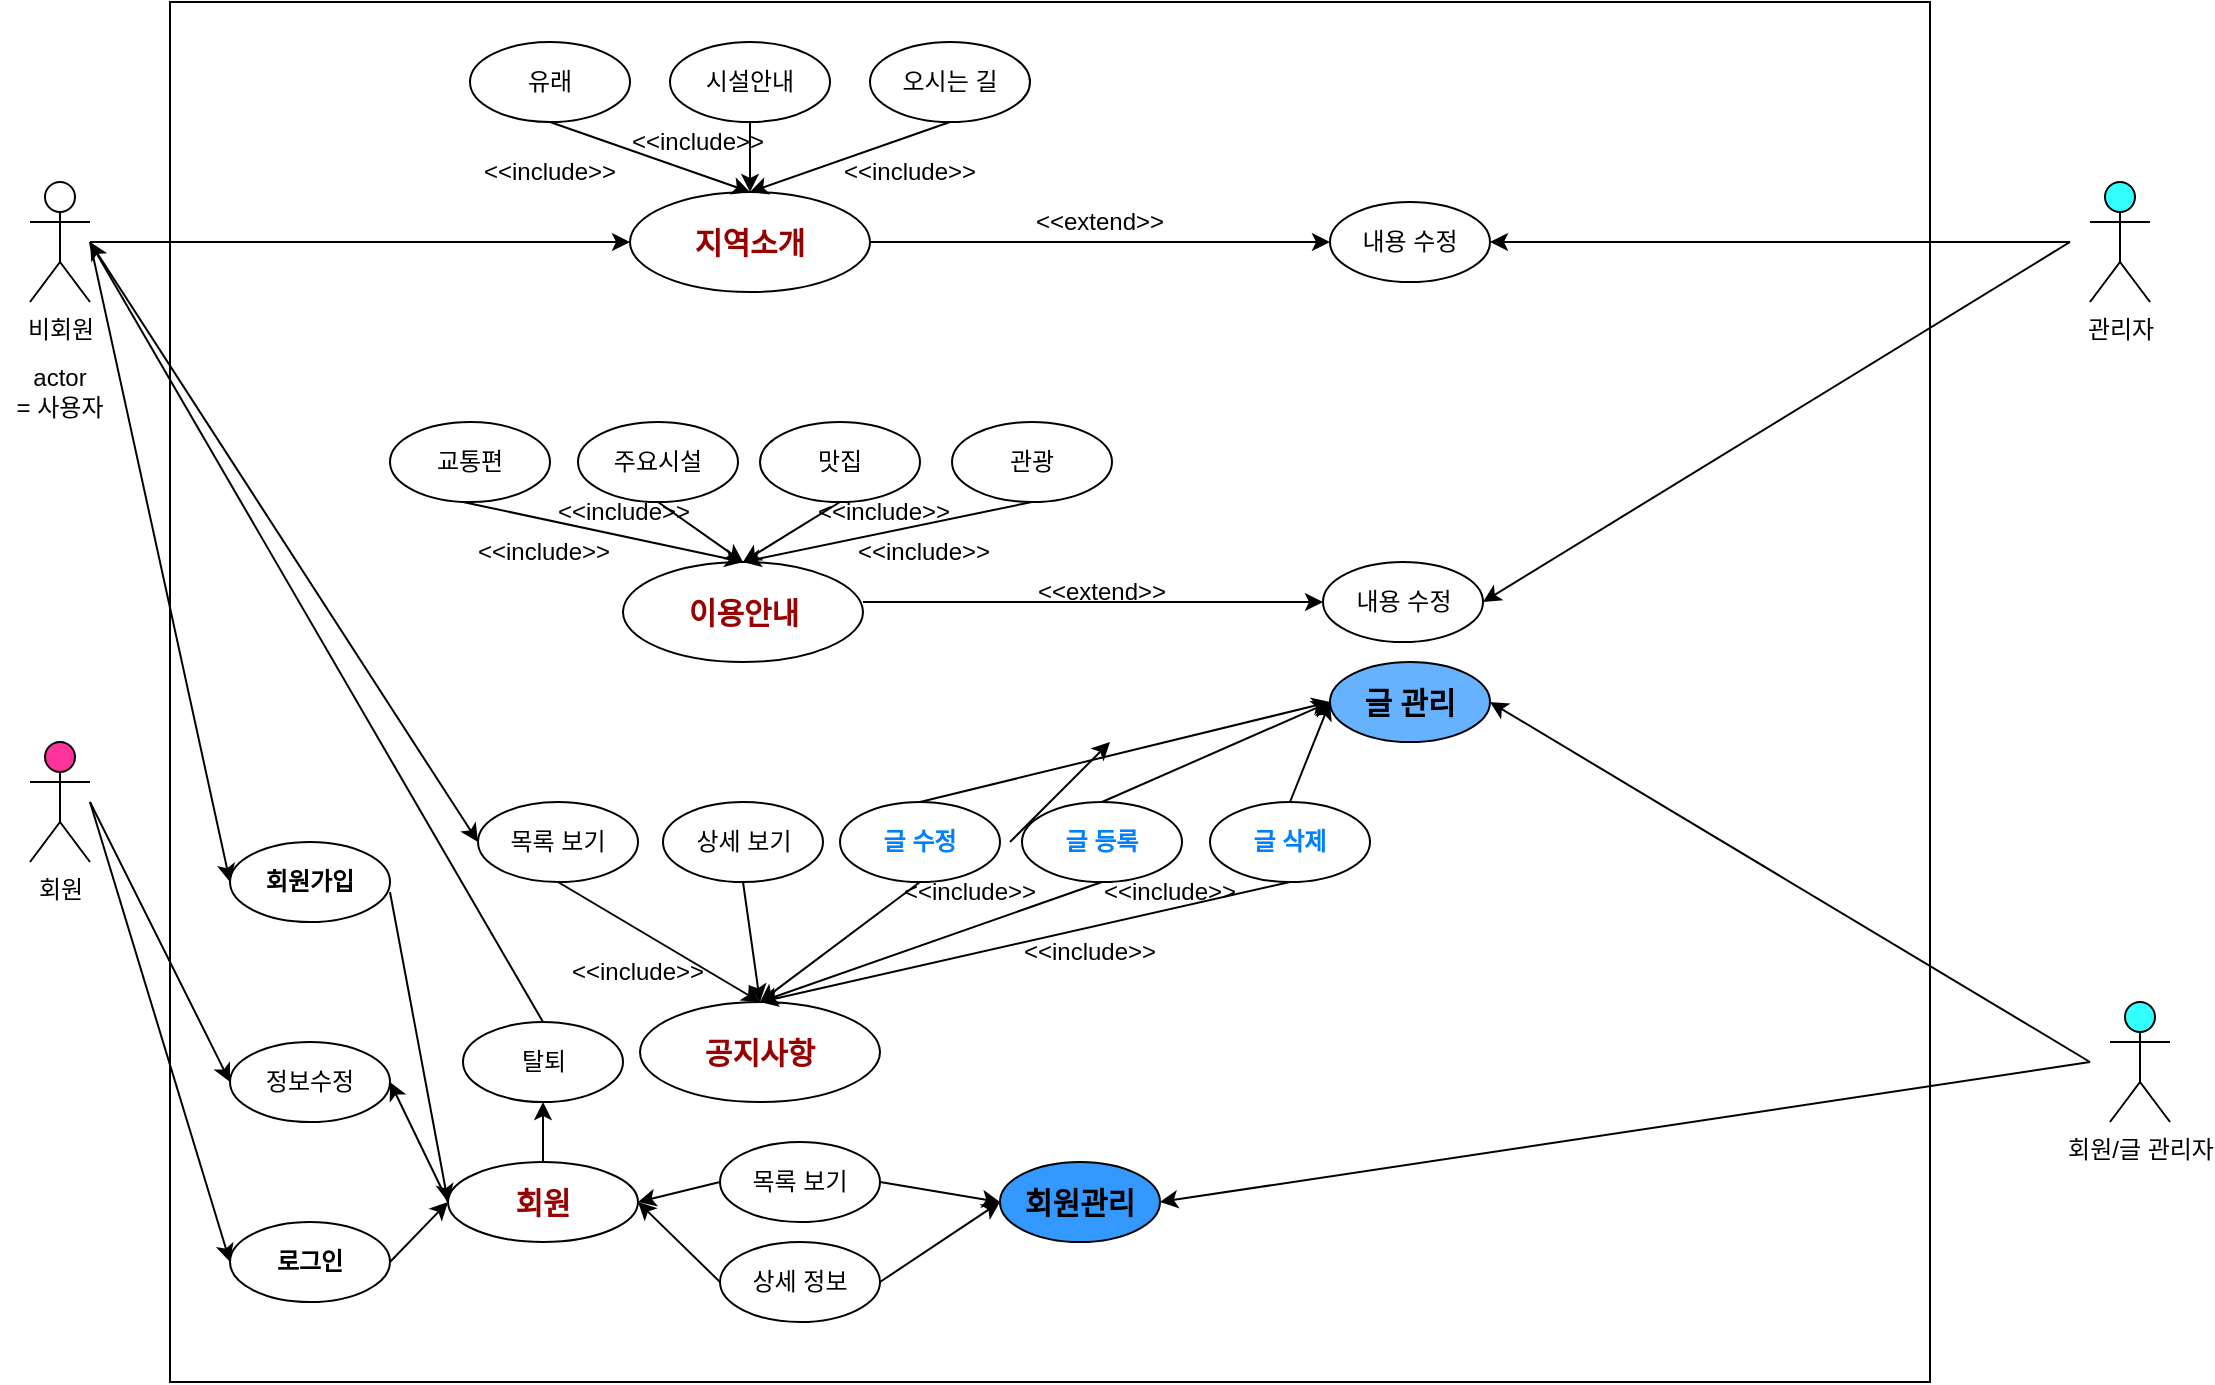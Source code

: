 <mxfile version="24.2.1" type="device">
  <diagram name="페이지-1" id="UIZ_fFcE490EXL_qKaht">
    <mxGraphModel dx="510" dy="682" grid="1" gridSize="10" guides="1" tooltips="1" connect="1" arrows="1" fold="1" page="1" pageScale="1" pageWidth="827" pageHeight="1169" math="0" shadow="0">
      <root>
        <mxCell id="0" />
        <mxCell id="1" parent="0" />
        <mxCell id="VCEPZP-8wVrw8R5r4wLB-1" value="비회원" style="shape=umlActor;verticalLabelPosition=bottom;verticalAlign=top;html=1;outlineConnect=0;" parent="1" vertex="1">
          <mxGeometry x="50" y="130" width="30" height="60" as="geometry" />
        </mxCell>
        <mxCell id="VCEPZP-8wVrw8R5r4wLB-2" value="actor&lt;div&gt;= 사용자&lt;/div&gt;" style="text;html=1;align=center;verticalAlign=middle;whiteSpace=wrap;rounded=0;" parent="1" vertex="1">
          <mxGeometry x="35" y="220" width="60" height="30" as="geometry" />
        </mxCell>
        <mxCell id="VCEPZP-8wVrw8R5r4wLB-5" value="회원" style="shape=umlActor;verticalLabelPosition=bottom;verticalAlign=top;html=1;outlineConnect=0;fillColor=#FF3399;" parent="1" vertex="1">
          <mxGeometry x="50" y="410" width="30" height="60" as="geometry" />
        </mxCell>
        <mxCell id="VCEPZP-8wVrw8R5r4wLB-6" value="" style="rounded=0;whiteSpace=wrap;html=1;" parent="1" vertex="1">
          <mxGeometry x="120" y="40" width="880" height="690" as="geometry" />
        </mxCell>
        <mxCell id="VCEPZP-8wVrw8R5r4wLB-7" value="관리자" style="shape=umlActor;verticalLabelPosition=bottom;verticalAlign=top;html=1;outlineConnect=0;fillColor=#33FFFF;" parent="1" vertex="1">
          <mxGeometry x="1080" y="130" width="30" height="60" as="geometry" />
        </mxCell>
        <mxCell id="VCEPZP-8wVrw8R5r4wLB-15" value="&lt;b&gt;&lt;font style=&quot;font-size: 15px;&quot; color=&quot;#990000&quot;&gt;지역소개&lt;/font&gt;&lt;/b&gt;" style="ellipse;whiteSpace=wrap;html=1;" parent="1" vertex="1">
          <mxGeometry x="350" y="135" width="120" height="50" as="geometry" />
        </mxCell>
        <mxCell id="VCEPZP-8wVrw8R5r4wLB-16" value="유래" style="ellipse;whiteSpace=wrap;html=1;" parent="1" vertex="1">
          <mxGeometry x="270" y="60" width="80" height="40" as="geometry" />
        </mxCell>
        <mxCell id="VCEPZP-8wVrw8R5r4wLB-17" value="시설안내" style="ellipse;whiteSpace=wrap;html=1;" parent="1" vertex="1">
          <mxGeometry x="370" y="60" width="80" height="40" as="geometry" />
        </mxCell>
        <mxCell id="VCEPZP-8wVrw8R5r4wLB-18" value="오시는 길" style="ellipse;whiteSpace=wrap;html=1;" parent="1" vertex="1">
          <mxGeometry x="470" y="60" width="80" height="40" as="geometry" />
        </mxCell>
        <mxCell id="VCEPZP-8wVrw8R5r4wLB-30" value="&amp;lt;&amp;lt;include&amp;gt;&amp;gt;" style="text;html=1;align=center;verticalAlign=middle;whiteSpace=wrap;rounded=0;" parent="1" vertex="1">
          <mxGeometry x="280" y="110" width="60" height="30" as="geometry" />
        </mxCell>
        <mxCell id="VCEPZP-8wVrw8R5r4wLB-31" value="" style="endArrow=classic;html=1;rounded=0;exitX=0.5;exitY=1;exitDx=0;exitDy=0;entryX=0.5;entryY=0;entryDx=0;entryDy=0;" parent="1" source="VCEPZP-8wVrw8R5r4wLB-16" target="VCEPZP-8wVrw8R5r4wLB-15" edge="1">
          <mxGeometry width="50" height="50" relative="1" as="geometry">
            <mxPoint x="220" y="210" as="sourcePoint" />
            <mxPoint x="270" y="160" as="targetPoint" />
          </mxGeometry>
        </mxCell>
        <mxCell id="VCEPZP-8wVrw8R5r4wLB-32" value="" style="endArrow=classic;html=1;rounded=0;exitX=0.5;exitY=1;exitDx=0;exitDy=0;entryX=0.5;entryY=0;entryDx=0;entryDy=0;" parent="1" source="VCEPZP-8wVrw8R5r4wLB-17" target="VCEPZP-8wVrw8R5r4wLB-15" edge="1">
          <mxGeometry width="50" height="50" relative="1" as="geometry">
            <mxPoint x="350" y="120" as="sourcePoint" />
            <mxPoint x="444" y="140" as="targetPoint" />
          </mxGeometry>
        </mxCell>
        <mxCell id="VCEPZP-8wVrw8R5r4wLB-33" value="" style="endArrow=classic;html=1;rounded=0;entryX=0.5;entryY=0;entryDx=0;entryDy=0;exitX=0.5;exitY=1;exitDx=0;exitDy=0;" parent="1" source="VCEPZP-8wVrw8R5r4wLB-18" target="VCEPZP-8wVrw8R5r4wLB-15" edge="1">
          <mxGeometry width="50" height="50" relative="1" as="geometry">
            <mxPoint x="460" y="160" as="sourcePoint" />
            <mxPoint x="510" y="110" as="targetPoint" />
          </mxGeometry>
        </mxCell>
        <mxCell id="VCEPZP-8wVrw8R5r4wLB-34" value="&amp;lt;&amp;lt;include&amp;gt;&amp;gt;" style="text;html=1;align=center;verticalAlign=middle;whiteSpace=wrap;rounded=0;" parent="1" vertex="1">
          <mxGeometry x="354" y="95" width="60" height="30" as="geometry" />
        </mxCell>
        <mxCell id="VCEPZP-8wVrw8R5r4wLB-35" value="&amp;lt;&amp;lt;include&amp;gt;&amp;gt;" style="text;html=1;align=center;verticalAlign=middle;whiteSpace=wrap;rounded=0;" parent="1" vertex="1">
          <mxGeometry x="460" y="110" width="60" height="30" as="geometry" />
        </mxCell>
        <mxCell id="VCEPZP-8wVrw8R5r4wLB-40" value="내용 수정" style="ellipse;whiteSpace=wrap;html=1;" parent="1" vertex="1">
          <mxGeometry x="700" y="140" width="80" height="40" as="geometry" />
        </mxCell>
        <mxCell id="VCEPZP-8wVrw8R5r4wLB-41" value="" style="endArrow=classic;html=1;rounded=0;entryX=0;entryY=0.5;entryDx=0;entryDy=0;" parent="1" target="VCEPZP-8wVrw8R5r4wLB-15" edge="1">
          <mxGeometry width="50" height="50" relative="1" as="geometry">
            <mxPoint x="80" y="160" as="sourcePoint" />
            <mxPoint x="150" y="100" as="targetPoint" />
          </mxGeometry>
        </mxCell>
        <mxCell id="VCEPZP-8wVrw8R5r4wLB-42" value="" style="endArrow=classic;html=1;rounded=0;entryX=0;entryY=0.5;entryDx=0;entryDy=0;exitX=1;exitY=0.5;exitDx=0;exitDy=0;" parent="1" source="VCEPZP-8wVrw8R5r4wLB-15" target="VCEPZP-8wVrw8R5r4wLB-40" edge="1">
          <mxGeometry width="50" height="50" relative="1" as="geometry">
            <mxPoint x="414" y="160" as="sourcePoint" />
            <mxPoint x="608" y="175" as="targetPoint" />
          </mxGeometry>
        </mxCell>
        <mxCell id="VCEPZP-8wVrw8R5r4wLB-43" value="&amp;lt;&amp;lt;extend&amp;gt;&amp;gt;" style="text;html=1;align=center;verticalAlign=middle;whiteSpace=wrap;rounded=0;" parent="1" vertex="1">
          <mxGeometry x="555" y="135" width="60" height="30" as="geometry" />
        </mxCell>
        <mxCell id="VCEPZP-8wVrw8R5r4wLB-44" value="" style="endArrow=classic;html=1;rounded=0;entryX=1;entryY=0.5;entryDx=0;entryDy=0;" parent="1" target="VCEPZP-8wVrw8R5r4wLB-40" edge="1">
          <mxGeometry width="50" height="50" relative="1" as="geometry">
            <mxPoint x="1070" y="160" as="sourcePoint" />
            <mxPoint x="850" y="190" as="targetPoint" />
          </mxGeometry>
        </mxCell>
        <mxCell id="VCEPZP-8wVrw8R5r4wLB-45" value="&lt;b&gt;&lt;font style=&quot;font-size: 15px;&quot; color=&quot;#990000&quot;&gt;이용안내&lt;/font&gt;&lt;/b&gt;" style="ellipse;whiteSpace=wrap;html=1;" parent="1" vertex="1">
          <mxGeometry x="346.5" y="320" width="120" height="50" as="geometry" />
        </mxCell>
        <mxCell id="VCEPZP-8wVrw8R5r4wLB-48" value="교통편" style="ellipse;whiteSpace=wrap;html=1;" parent="1" vertex="1">
          <mxGeometry x="230" y="250" width="80" height="40" as="geometry" />
        </mxCell>
        <mxCell id="VCEPZP-8wVrw8R5r4wLB-51" value="주요시설" style="ellipse;whiteSpace=wrap;html=1;" parent="1" vertex="1">
          <mxGeometry x="324" y="250" width="80" height="40" as="geometry" />
        </mxCell>
        <mxCell id="VCEPZP-8wVrw8R5r4wLB-52" value="맛집" style="ellipse;whiteSpace=wrap;html=1;" parent="1" vertex="1">
          <mxGeometry x="415" y="250" width="80" height="40" as="geometry" />
        </mxCell>
        <mxCell id="VCEPZP-8wVrw8R5r4wLB-53" value="관광" style="ellipse;whiteSpace=wrap;html=1;" parent="1" vertex="1">
          <mxGeometry x="511" y="250" width="80" height="40" as="geometry" />
        </mxCell>
        <mxCell id="VCEPZP-8wVrw8R5r4wLB-55" value="" style="endArrow=classic;html=1;rounded=0;entryX=0.5;entryY=0;entryDx=0;entryDy=0;" parent="1" target="VCEPZP-8wVrw8R5r4wLB-45" edge="1">
          <mxGeometry width="50" height="50" relative="1" as="geometry">
            <mxPoint x="266.5" y="290" as="sourcePoint" />
            <mxPoint x="350.5" y="320" as="targetPoint" />
          </mxGeometry>
        </mxCell>
        <mxCell id="VCEPZP-8wVrw8R5r4wLB-56" value="" style="endArrow=classic;html=1;rounded=0;entryX=0.5;entryY=0;entryDx=0;entryDy=0;exitX=0.5;exitY=1;exitDx=0;exitDy=0;" parent="1" source="VCEPZP-8wVrw8R5r4wLB-51" target="VCEPZP-8wVrw8R5r4wLB-45" edge="1">
          <mxGeometry width="50" height="50" relative="1" as="geometry">
            <mxPoint x="356.5" y="300" as="sourcePoint" />
            <mxPoint x="350.5" y="320" as="targetPoint" />
          </mxGeometry>
        </mxCell>
        <mxCell id="VCEPZP-8wVrw8R5r4wLB-57" value="" style="endArrow=classic;html=1;rounded=0;entryX=0.5;entryY=0;entryDx=0;entryDy=0;exitX=0.5;exitY=1;exitDx=0;exitDy=0;" parent="1" source="VCEPZP-8wVrw8R5r4wLB-52" target="VCEPZP-8wVrw8R5r4wLB-45" edge="1">
          <mxGeometry width="50" height="50" relative="1" as="geometry">
            <mxPoint x="446.5" y="290" as="sourcePoint" />
            <mxPoint x="350.5" y="320" as="targetPoint" />
          </mxGeometry>
        </mxCell>
        <mxCell id="VCEPZP-8wVrw8R5r4wLB-58" value="" style="endArrow=classic;html=1;rounded=0;exitX=0.5;exitY=1;exitDx=0;exitDy=0;" parent="1" source="VCEPZP-8wVrw8R5r4wLB-53" edge="1">
          <mxGeometry width="50" height="50" relative="1" as="geometry">
            <mxPoint x="536.5" y="290" as="sourcePoint" />
            <mxPoint x="406.5" y="320" as="targetPoint" />
          </mxGeometry>
        </mxCell>
        <mxCell id="VCEPZP-8wVrw8R5r4wLB-61" value="내용 수정" style="ellipse;whiteSpace=wrap;html=1;" parent="1" vertex="1">
          <mxGeometry x="696.5" y="320" width="80" height="40" as="geometry" />
        </mxCell>
        <mxCell id="VCEPZP-8wVrw8R5r4wLB-62" value="" style="endArrow=classic;html=1;rounded=0;entryX=0;entryY=0.5;entryDx=0;entryDy=0;exitX=1;exitY=0.5;exitDx=0;exitDy=0;" parent="1" target="VCEPZP-8wVrw8R5r4wLB-61" edge="1">
          <mxGeometry width="50" height="50" relative="1" as="geometry">
            <mxPoint x="466.5" y="340" as="sourcePoint" />
            <mxPoint x="604.5" y="355" as="targetPoint" />
          </mxGeometry>
        </mxCell>
        <mxCell id="VCEPZP-8wVrw8R5r4wLB-63" value="&amp;lt;&amp;lt;extend&amp;gt;&amp;gt;" style="text;html=1;align=center;verticalAlign=middle;whiteSpace=wrap;rounded=0;" parent="1" vertex="1">
          <mxGeometry x="556" y="320" width="60" height="30" as="geometry" />
        </mxCell>
        <mxCell id="VCEPZP-8wVrw8R5r4wLB-64" value="" style="endArrow=classic;html=1;rounded=0;entryX=1;entryY=0.5;entryDx=0;entryDy=0;" parent="1" target="VCEPZP-8wVrw8R5r4wLB-61" edge="1">
          <mxGeometry width="50" height="50" relative="1" as="geometry">
            <mxPoint x="1070" y="160" as="sourcePoint" />
            <mxPoint x="780" y="174.5" as="targetPoint" />
          </mxGeometry>
        </mxCell>
        <mxCell id="VCEPZP-8wVrw8R5r4wLB-65" value="&amp;lt;&amp;lt;include&amp;gt;&amp;gt;" style="text;html=1;align=center;verticalAlign=middle;whiteSpace=wrap;rounded=0;" parent="1" vertex="1">
          <mxGeometry x="466.5" y="300" width="60" height="30" as="geometry" />
        </mxCell>
        <mxCell id="VCEPZP-8wVrw8R5r4wLB-68" value="&amp;lt;&amp;lt;include&amp;gt;&amp;gt;" style="text;html=1;align=center;verticalAlign=middle;whiteSpace=wrap;rounded=0;" parent="1" vertex="1">
          <mxGeometry x="276.5" y="300" width="60" height="30" as="geometry" />
        </mxCell>
        <mxCell id="VCEPZP-8wVrw8R5r4wLB-71" value="&amp;lt;&amp;lt;include&amp;gt;&amp;gt;" style="text;html=1;align=center;verticalAlign=middle;whiteSpace=wrap;rounded=0;" parent="1" vertex="1">
          <mxGeometry x="316.5" y="280" width="60" height="30" as="geometry" />
        </mxCell>
        <mxCell id="VCEPZP-8wVrw8R5r4wLB-72" value="&amp;lt;&amp;lt;include&amp;gt;&amp;gt;" style="text;html=1;align=center;verticalAlign=middle;whiteSpace=wrap;rounded=0;" parent="1" vertex="1">
          <mxGeometry x="446.5" y="280" width="60" height="30" as="geometry" />
        </mxCell>
        <mxCell id="VCEPZP-8wVrw8R5r4wLB-75" value="&lt;b&gt;&lt;font style=&quot;font-size: 15px;&quot; color=&quot;#990000&quot;&gt;공지사항&lt;/font&gt;&lt;/b&gt;" style="ellipse;whiteSpace=wrap;html=1;" parent="1" vertex="1">
          <mxGeometry x="355" y="540" width="120" height="50" as="geometry" />
        </mxCell>
        <mxCell id="VCEPZP-8wVrw8R5r4wLB-76" value="목록 보기" style="ellipse;whiteSpace=wrap;html=1;" parent="1" vertex="1">
          <mxGeometry x="274" y="440" width="80" height="40" as="geometry" />
        </mxCell>
        <mxCell id="VCEPZP-8wVrw8R5r4wLB-77" value="상세 보기" style="ellipse;whiteSpace=wrap;html=1;" parent="1" vertex="1">
          <mxGeometry x="366.5" y="440" width="80" height="40" as="geometry" />
        </mxCell>
        <mxCell id="VCEPZP-8wVrw8R5r4wLB-78" value="" style="endArrow=classic;html=1;rounded=0;entryX=0;entryY=0.5;entryDx=0;entryDy=0;" parent="1" target="VCEPZP-8wVrw8R5r4wLB-76" edge="1">
          <mxGeometry width="50" height="50" relative="1" as="geometry">
            <mxPoint x="80" y="160" as="sourcePoint" />
            <mxPoint x="130" y="110" as="targetPoint" />
          </mxGeometry>
        </mxCell>
        <mxCell id="VCEPZP-8wVrw8R5r4wLB-79" value="&lt;b&gt;로그인&lt;/b&gt;" style="ellipse;whiteSpace=wrap;html=1;" parent="1" vertex="1">
          <mxGeometry x="150" y="650" width="80" height="40" as="geometry" />
        </mxCell>
        <mxCell id="VCEPZP-8wVrw8R5r4wLB-81" value="&lt;font size=&quot;1&quot; style=&quot;&quot; color=&quot;#990000&quot;&gt;&lt;b style=&quot;font-size: 15px;&quot;&gt;회원&lt;/b&gt;&lt;/font&gt;" style="ellipse;whiteSpace=wrap;html=1;" parent="1" vertex="1">
          <mxGeometry x="259" y="620" width="95" height="40" as="geometry" />
        </mxCell>
        <mxCell id="VCEPZP-8wVrw8R5r4wLB-82" value="&lt;b&gt;회원가입&lt;/b&gt;" style="ellipse;whiteSpace=wrap;html=1;" parent="1" vertex="1">
          <mxGeometry x="150" y="460" width="80" height="40" as="geometry" />
        </mxCell>
        <mxCell id="VCEPZP-8wVrw8R5r4wLB-83" value="" style="endArrow=classic;html=1;rounded=0;entryX=0;entryY=0.5;entryDx=0;entryDy=0;" parent="1" target="VCEPZP-8wVrw8R5r4wLB-82" edge="1">
          <mxGeometry width="50" height="50" relative="1" as="geometry">
            <mxPoint x="80" y="160" as="sourcePoint" />
            <mxPoint x="229" y="380" as="targetPoint" />
          </mxGeometry>
        </mxCell>
        <mxCell id="VCEPZP-8wVrw8R5r4wLB-84" value="" style="endArrow=classic;html=1;rounded=0;entryX=0;entryY=0.5;entryDx=0;entryDy=0;" parent="1" target="VCEPZP-8wVrw8R5r4wLB-79" edge="1">
          <mxGeometry width="50" height="50" relative="1" as="geometry">
            <mxPoint x="80" y="440" as="sourcePoint" />
            <mxPoint x="130" y="390" as="targetPoint" />
          </mxGeometry>
        </mxCell>
        <mxCell id="VCEPZP-8wVrw8R5r4wLB-85" value="" style="endArrow=classic;html=1;rounded=0;entryX=0;entryY=0.5;entryDx=0;entryDy=0;exitX=1;exitY=0.5;exitDx=0;exitDy=0;" parent="1" source="VCEPZP-8wVrw8R5r4wLB-79" target="VCEPZP-8wVrw8R5r4wLB-81" edge="1">
          <mxGeometry width="50" height="50" relative="1" as="geometry">
            <mxPoint x="251" y="630" as="sourcePoint" />
            <mxPoint x="301" y="580" as="targetPoint" />
          </mxGeometry>
        </mxCell>
        <mxCell id="VCEPZP-8wVrw8R5r4wLB-86" value="&lt;b&gt;&lt;font color=&quot;#007fff&quot;&gt;글 수정&lt;/font&gt;&lt;/b&gt;" style="ellipse;whiteSpace=wrap;html=1;" parent="1" vertex="1">
          <mxGeometry x="455" y="440" width="80" height="40" as="geometry" />
        </mxCell>
        <mxCell id="VCEPZP-8wVrw8R5r4wLB-89" value="&lt;b&gt;&lt;font color=&quot;#007fff&quot;&gt;글 등록&lt;/font&gt;&lt;/b&gt;" style="ellipse;whiteSpace=wrap;html=1;" parent="1" vertex="1">
          <mxGeometry x="546" y="440" width="80" height="40" as="geometry" />
        </mxCell>
        <mxCell id="VCEPZP-8wVrw8R5r4wLB-90" value="&lt;font color=&quot;#007fff&quot;&gt;글 삭제&lt;/font&gt;" style="ellipse;whiteSpace=wrap;html=1;fontStyle=1" parent="1" vertex="1">
          <mxGeometry x="640" y="440" width="80" height="40" as="geometry" />
        </mxCell>
        <mxCell id="VCEPZP-8wVrw8R5r4wLB-92" value="" style="endArrow=classic;html=1;rounded=0;exitX=0.5;exitY=0;exitDx=0;exitDy=0;entryX=0;entryY=0.5;entryDx=0;entryDy=0;" parent="1" source="VCEPZP-8wVrw8R5r4wLB-86" target="VCEPZP-8wVrw8R5r4wLB-105" edge="1">
          <mxGeometry width="50" height="50" relative="1" as="geometry">
            <mxPoint x="750" y="450" as="sourcePoint" />
            <mxPoint x="800" y="400" as="targetPoint" />
          </mxGeometry>
        </mxCell>
        <mxCell id="VCEPZP-8wVrw8R5r4wLB-94" value="" style="endArrow=classic;html=1;rounded=0;entryX=0.5;entryY=0;entryDx=0;entryDy=0;exitX=0.5;exitY=1;exitDx=0;exitDy=0;" parent="1" source="VCEPZP-8wVrw8R5r4wLB-76" target="VCEPZP-8wVrw8R5r4wLB-75" edge="1">
          <mxGeometry width="50" height="50" relative="1" as="geometry">
            <mxPoint x="271" y="510" as="sourcePoint" />
            <mxPoint x="411" y="540" as="targetPoint" />
          </mxGeometry>
        </mxCell>
        <mxCell id="VCEPZP-8wVrw8R5r4wLB-95" value="" style="endArrow=classic;html=1;rounded=0;entryX=0.5;entryY=0;entryDx=0;entryDy=0;exitX=0.5;exitY=1;exitDx=0;exitDy=0;" parent="1" source="VCEPZP-8wVrw8R5r4wLB-86" target="VCEPZP-8wVrw8R5r4wLB-75" edge="1">
          <mxGeometry width="50" height="50" relative="1" as="geometry">
            <mxPoint x="369" y="510" as="sourcePoint" />
            <mxPoint x="411" y="540" as="targetPoint" />
          </mxGeometry>
        </mxCell>
        <mxCell id="VCEPZP-8wVrw8R5r4wLB-96" value="" style="endArrow=classic;html=1;rounded=0;entryX=0.5;entryY=0;entryDx=0;entryDy=0;exitX=0.5;exitY=1;exitDx=0;exitDy=0;" parent="1" source="VCEPZP-8wVrw8R5r4wLB-89" target="VCEPZP-8wVrw8R5r4wLB-75" edge="1">
          <mxGeometry width="50" height="50" relative="1" as="geometry">
            <mxPoint x="460" y="510" as="sourcePoint" />
            <mxPoint x="411" y="540" as="targetPoint" />
          </mxGeometry>
        </mxCell>
        <mxCell id="VCEPZP-8wVrw8R5r4wLB-97" value="" style="endArrow=classic;html=1;rounded=0;exitX=0.5;exitY=1;exitDx=0;exitDy=0;entryX=0.5;entryY=0;entryDx=0;entryDy=0;" parent="1" source="VCEPZP-8wVrw8R5r4wLB-90" target="VCEPZP-8wVrw8R5r4wLB-75" edge="1">
          <mxGeometry width="50" height="50" relative="1" as="geometry">
            <mxPoint x="556" y="510" as="sourcePoint" />
            <mxPoint x="411" y="540" as="targetPoint" />
          </mxGeometry>
        </mxCell>
        <mxCell id="VCEPZP-8wVrw8R5r4wLB-98" value="&amp;lt;&amp;lt;include&amp;gt;&amp;gt;" style="text;html=1;align=center;verticalAlign=middle;whiteSpace=wrap;rounded=0;" parent="1" vertex="1">
          <mxGeometry x="490" y="470" width="60" height="30" as="geometry" />
        </mxCell>
        <mxCell id="VCEPZP-8wVrw8R5r4wLB-99" value="&amp;lt;&amp;lt;include&amp;gt;&amp;gt;" style="text;html=1;align=center;verticalAlign=middle;whiteSpace=wrap;rounded=0;" parent="1" vertex="1">
          <mxGeometry x="590" y="470" width="60" height="30" as="geometry" />
        </mxCell>
        <mxCell id="VCEPZP-8wVrw8R5r4wLB-100" value="&amp;lt;&amp;lt;include&amp;gt;&amp;gt;" style="text;html=1;align=center;verticalAlign=middle;whiteSpace=wrap;rounded=0;" parent="1" vertex="1">
          <mxGeometry x="550" y="500" width="60" height="30" as="geometry" />
        </mxCell>
        <mxCell id="VCEPZP-8wVrw8R5r4wLB-101" value="&amp;lt;&amp;lt;include&amp;gt;&amp;gt;" style="text;html=1;align=center;verticalAlign=middle;whiteSpace=wrap;rounded=0;" parent="1" vertex="1">
          <mxGeometry x="324" y="510" width="60" height="30" as="geometry" />
        </mxCell>
        <mxCell id="VCEPZP-8wVrw8R5r4wLB-105" value="&lt;b&gt;&lt;font style=&quot;font-size: 15px;&quot;&gt;글 관리&lt;/font&gt;&lt;/b&gt;" style="ellipse;whiteSpace=wrap;html=1;fillColor=#66B2FF;" parent="1" vertex="1">
          <mxGeometry x="700" y="370" width="80" height="40" as="geometry" />
        </mxCell>
        <mxCell id="VCEPZP-8wVrw8R5r4wLB-106" value="" style="endArrow=classic;html=1;rounded=0;entryX=1;entryY=0.5;entryDx=0;entryDy=0;" parent="1" target="VCEPZP-8wVrw8R5r4wLB-105" edge="1">
          <mxGeometry width="50" height="50" relative="1" as="geometry">
            <mxPoint x="1080" y="570" as="sourcePoint" />
            <mxPoint x="700" y="400" as="targetPoint" />
          </mxGeometry>
        </mxCell>
        <mxCell id="VCEPZP-8wVrw8R5r4wLB-125" value="" style="endArrow=classic;html=1;rounded=0;entryX=0;entryY=0.5;entryDx=0;entryDy=0;exitX=0.5;exitY=0;exitDx=0;exitDy=0;" parent="1" source="VCEPZP-8wVrw8R5r4wLB-89" target="VCEPZP-8wVrw8R5r4wLB-105" edge="1">
          <mxGeometry width="50" height="50" relative="1" as="geometry">
            <mxPoint x="461" y="470" as="sourcePoint" />
            <mxPoint x="791.5" y="410" as="targetPoint" />
          </mxGeometry>
        </mxCell>
        <mxCell id="VCEPZP-8wVrw8R5r4wLB-126" value="" style="endArrow=classic;html=1;rounded=0;exitX=0.5;exitY=0;exitDx=0;exitDy=0;entryX=0;entryY=0.5;entryDx=0;entryDy=0;" parent="1" source="VCEPZP-8wVrw8R5r4wLB-90" target="VCEPZP-8wVrw8R5r4wLB-105" edge="1">
          <mxGeometry width="50" height="50" relative="1" as="geometry">
            <mxPoint x="550" y="470" as="sourcePoint" />
            <mxPoint x="789.5" y="410" as="targetPoint" />
          </mxGeometry>
        </mxCell>
        <mxCell id="VCEPZP-8wVrw8R5r4wLB-129" value="" style="endArrow=classic;html=1;rounded=0;entryX=0;entryY=0.5;entryDx=0;entryDy=0;exitX=1;exitY=0.625;exitDx=0;exitDy=0;exitPerimeter=0;" parent="1" source="VCEPZP-8wVrw8R5r4wLB-82" target="VCEPZP-8wVrw8R5r4wLB-81" edge="1">
          <mxGeometry width="50" height="50" relative="1" as="geometry">
            <mxPoint x="230" y="550" as="sourcePoint" />
            <mxPoint x="280" y="500" as="targetPoint" />
          </mxGeometry>
        </mxCell>
        <mxCell id="VCEPZP-8wVrw8R5r4wLB-132" value="" style="endArrow=classic;html=1;rounded=0;entryX=0.5;entryY=0;entryDx=0;entryDy=0;exitX=0.5;exitY=1;exitDx=0;exitDy=0;" parent="1" source="VCEPZP-8wVrw8R5r4wLB-77" target="VCEPZP-8wVrw8R5r4wLB-75" edge="1">
          <mxGeometry width="50" height="50" relative="1" as="geometry">
            <mxPoint x="410" y="660" as="sourcePoint" />
            <mxPoint x="460" y="610" as="targetPoint" />
          </mxGeometry>
        </mxCell>
        <mxCell id="VCEPZP-8wVrw8R5r4wLB-133" value="&lt;b&gt;&lt;font style=&quot;font-size: 15px;&quot;&gt;회원관리&lt;/font&gt;&lt;/b&gt;" style="ellipse;whiteSpace=wrap;html=1;fillColor=#3399FF;" parent="1" vertex="1">
          <mxGeometry x="535" y="620" width="80" height="40" as="geometry" />
        </mxCell>
        <mxCell id="VCEPZP-8wVrw8R5r4wLB-136" value="탈퇴" style="ellipse;whiteSpace=wrap;html=1;" parent="1" vertex="1">
          <mxGeometry x="266.5" y="550" width="80" height="40" as="geometry" />
        </mxCell>
        <mxCell id="VCEPZP-8wVrw8R5r4wLB-138" value="" style="endArrow=classic;html=1;rounded=0;exitX=0.5;exitY=0;exitDx=0;exitDy=0;entryX=0.5;entryY=1;entryDx=0;entryDy=0;" parent="1" source="VCEPZP-8wVrw8R5r4wLB-81" target="VCEPZP-8wVrw8R5r4wLB-136" edge="1">
          <mxGeometry width="50" height="50" relative="1" as="geometry">
            <mxPoint x="430" y="680" as="sourcePoint" />
            <mxPoint x="480" y="630" as="targetPoint" />
          </mxGeometry>
        </mxCell>
        <mxCell id="VCEPZP-8wVrw8R5r4wLB-139" value="" style="endArrow=classic;html=1;rounded=0;exitX=0.5;exitY=0;exitDx=0;exitDy=0;" parent="1" source="VCEPZP-8wVrw8R5r4wLB-136" edge="1">
          <mxGeometry width="50" height="50" relative="1" as="geometry">
            <mxPoint x="300" y="550" as="sourcePoint" />
            <mxPoint x="80" y="160" as="targetPoint" />
          </mxGeometry>
        </mxCell>
        <mxCell id="VCEPZP-8wVrw8R5r4wLB-142" value="정보수정" style="ellipse;whiteSpace=wrap;html=1;" parent="1" vertex="1">
          <mxGeometry x="150" y="560" width="80" height="40" as="geometry" />
        </mxCell>
        <mxCell id="VCEPZP-8wVrw8R5r4wLB-143" value="" style="endArrow=classic;html=1;rounded=0;entryX=0;entryY=0.5;entryDx=0;entryDy=0;" parent="1" target="VCEPZP-8wVrw8R5r4wLB-142" edge="1">
          <mxGeometry width="50" height="50" relative="1" as="geometry">
            <mxPoint x="80" y="440" as="sourcePoint" />
            <mxPoint x="-10" y="560" as="targetPoint" />
          </mxGeometry>
        </mxCell>
        <mxCell id="VCEPZP-8wVrw8R5r4wLB-144" value="" style="endArrow=classic;html=1;rounded=0;entryX=1;entryY=0.5;entryDx=0;entryDy=0;exitX=0;exitY=0.5;exitDx=0;exitDy=0;" parent="1" source="VCEPZP-8wVrw8R5r4wLB-81" target="VCEPZP-8wVrw8R5r4wLB-142" edge="1">
          <mxGeometry width="50" height="50" relative="1" as="geometry">
            <mxPoint x="210" y="740" as="sourcePoint" />
            <mxPoint x="260" y="690" as="targetPoint" />
          </mxGeometry>
        </mxCell>
        <mxCell id="VCEPZP-8wVrw8R5r4wLB-147" value="목록 보기" style="ellipse;whiteSpace=wrap;html=1;" parent="1" vertex="1">
          <mxGeometry x="395" y="610" width="80" height="40" as="geometry" />
        </mxCell>
        <mxCell id="VCEPZP-8wVrw8R5r4wLB-148" value="상세 정보" style="ellipse;whiteSpace=wrap;html=1;" parent="1" vertex="1">
          <mxGeometry x="395" y="660" width="80" height="40" as="geometry" />
        </mxCell>
        <mxCell id="VCEPZP-8wVrw8R5r4wLB-149" value="" style="endArrow=classic;html=1;rounded=0;" parent="1" edge="1">
          <mxGeometry width="50" height="50" relative="1" as="geometry">
            <mxPoint x="540" y="460" as="sourcePoint" />
            <mxPoint x="590" y="410" as="targetPoint" />
          </mxGeometry>
        </mxCell>
        <mxCell id="VCEPZP-8wVrw8R5r4wLB-150" value="" style="endArrow=classic;html=1;rounded=0;entryX=1;entryY=0.5;entryDx=0;entryDy=0;exitX=0;exitY=0.5;exitDx=0;exitDy=0;" parent="1" source="VCEPZP-8wVrw8R5r4wLB-147" target="VCEPZP-8wVrw8R5r4wLB-81" edge="1">
          <mxGeometry width="50" height="50" relative="1" as="geometry">
            <mxPoint x="350" y="750" as="sourcePoint" />
            <mxPoint x="400" y="700" as="targetPoint" />
          </mxGeometry>
        </mxCell>
        <mxCell id="VCEPZP-8wVrw8R5r4wLB-151" value="" style="endArrow=classic;html=1;rounded=0;entryX=1;entryY=0.5;entryDx=0;entryDy=0;exitX=0;exitY=0.5;exitDx=0;exitDy=0;" parent="1" source="VCEPZP-8wVrw8R5r4wLB-148" target="VCEPZP-8wVrw8R5r4wLB-81" edge="1">
          <mxGeometry width="50" height="50" relative="1" as="geometry">
            <mxPoint x="391" y="670" as="sourcePoint" />
            <mxPoint x="350" y="660" as="targetPoint" />
          </mxGeometry>
        </mxCell>
        <mxCell id="VCEPZP-8wVrw8R5r4wLB-152" value="" style="endArrow=classic;html=1;rounded=0;exitX=1;exitY=0.5;exitDx=0;exitDy=0;entryX=0;entryY=0.5;entryDx=0;entryDy=0;" parent="1" source="VCEPZP-8wVrw8R5r4wLB-148" target="VCEPZP-8wVrw8R5r4wLB-133" edge="1">
          <mxGeometry width="50" height="50" relative="1" as="geometry">
            <mxPoint x="580" y="780" as="sourcePoint" />
            <mxPoint x="630" y="730" as="targetPoint" />
          </mxGeometry>
        </mxCell>
        <mxCell id="VCEPZP-8wVrw8R5r4wLB-153" value="" style="endArrow=classic;html=1;rounded=0;exitX=1;exitY=0.5;exitDx=0;exitDy=0;entryX=0;entryY=0.5;entryDx=0;entryDy=0;" parent="1" source="VCEPZP-8wVrw8R5r4wLB-147" target="VCEPZP-8wVrw8R5r4wLB-133" edge="1">
          <mxGeometry width="50" height="50" relative="1" as="geometry">
            <mxPoint x="540" y="610" as="sourcePoint" />
            <mxPoint x="590" y="560" as="targetPoint" />
          </mxGeometry>
        </mxCell>
        <mxCell id="VCEPZP-8wVrw8R5r4wLB-156" value="회원/글 관리자" style="shape=umlActor;verticalLabelPosition=bottom;verticalAlign=top;html=1;outlineConnect=0;fillColor=#33FFFF;" parent="1" vertex="1">
          <mxGeometry x="1090" y="540" width="30" height="60" as="geometry" />
        </mxCell>
        <mxCell id="VCEPZP-8wVrw8R5r4wLB-159" value="" style="endArrow=classic;html=1;rounded=0;entryX=1;entryY=0.5;entryDx=0;entryDy=0;" parent="1" target="VCEPZP-8wVrw8R5r4wLB-133" edge="1">
          <mxGeometry width="50" height="50" relative="1" as="geometry">
            <mxPoint x="1080" y="570" as="sourcePoint" />
            <mxPoint x="780" y="430" as="targetPoint" />
          </mxGeometry>
        </mxCell>
      </root>
    </mxGraphModel>
  </diagram>
</mxfile>
